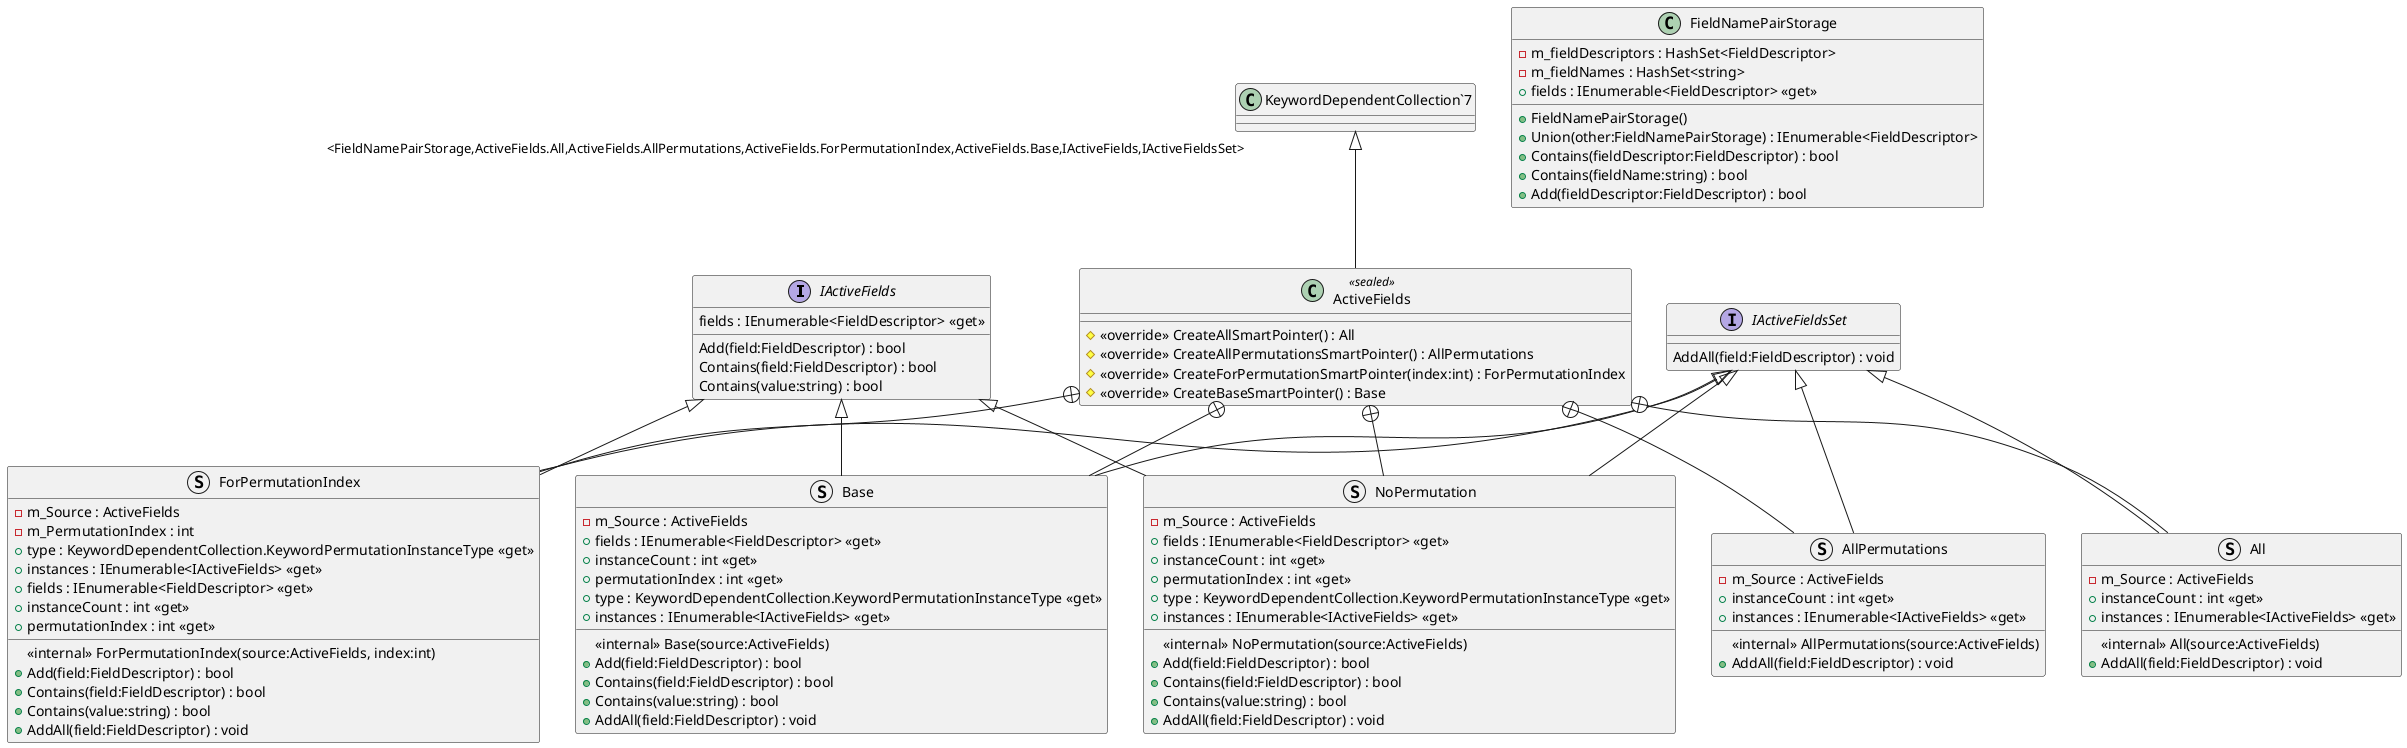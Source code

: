 @startuml
interface IActiveFields {
    fields : IEnumerable<FieldDescriptor> <<get>>
    Add(field:FieldDescriptor) : bool
    Contains(field:FieldDescriptor) : bool
    Contains(value:string) : bool
}
interface IActiveFieldsSet {
    AddAll(field:FieldDescriptor) : void
}
class FieldNamePairStorage {
    - m_fieldDescriptors : HashSet<FieldDescriptor>
    - m_fieldNames : HashSet<string>
    + fields : IEnumerable<FieldDescriptor> <<get>>
    + FieldNamePairStorage()
    + Union(other:FieldNamePairStorage) : IEnumerable<FieldDescriptor>
    + Contains(fieldDescriptor:FieldDescriptor) : bool
    + Contains(fieldName:string) : bool
    + Add(fieldDescriptor:FieldDescriptor) : bool
}
class ActiveFields <<sealed>> {
    # <<override>> CreateAllSmartPointer() : All
    # <<override>> CreateAllPermutationsSmartPointer() : AllPermutations
    # <<override>> CreateForPermutationSmartPointer(index:int) : ForPermutationIndex
    # <<override>> CreateBaseSmartPointer() : Base
}
struct ForPermutationIndex {
    - m_Source : ActiveFields
    - m_PermutationIndex : int
    + type : KeywordDependentCollection.KeywordPermutationInstanceType <<get>>
    + instances : IEnumerable<IActiveFields> <<get>>
    + fields : IEnumerable<FieldDescriptor> <<get>>
    + instanceCount : int <<get>>
    + permutationIndex : int <<get>>
    <<internal>> ForPermutationIndex(source:ActiveFields, index:int)
    + Add(field:FieldDescriptor) : bool
    + Contains(field:FieldDescriptor) : bool
    + Contains(value:string) : bool
    + AddAll(field:FieldDescriptor) : void
}
struct Base {
    - m_Source : ActiveFields
    + fields : IEnumerable<FieldDescriptor> <<get>>
    + instanceCount : int <<get>>
    + permutationIndex : int <<get>>
    + type : KeywordDependentCollection.KeywordPermutationInstanceType <<get>>
    + instances : IEnumerable<IActiveFields> <<get>>
    <<internal>> Base(source:ActiveFields)
    + Add(field:FieldDescriptor) : bool
    + Contains(field:FieldDescriptor) : bool
    + Contains(value:string) : bool
    + AddAll(field:FieldDescriptor) : void
}
struct All {
    - m_Source : ActiveFields
    + instanceCount : int <<get>>
    <<internal>> All(source:ActiveFields)
    + AddAll(field:FieldDescriptor) : void
    + instances : IEnumerable<IActiveFields> <<get>>
}
struct AllPermutations {
    - m_Source : ActiveFields
    + instanceCount : int <<get>>
    <<internal>> AllPermutations(source:ActiveFields)
    + AddAll(field:FieldDescriptor) : void
    + instances : IEnumerable<IActiveFields> <<get>>
}
struct NoPermutation {
    - m_Source : ActiveFields
    + fields : IEnumerable<FieldDescriptor> <<get>>
    + instanceCount : int <<get>>
    + permutationIndex : int <<get>>
    + type : KeywordDependentCollection.KeywordPermutationInstanceType <<get>>
    <<internal>> NoPermutation(source:ActiveFields)
    + Add(field:FieldDescriptor) : bool
    + Contains(field:FieldDescriptor) : bool
    + Contains(value:string) : bool
    + AddAll(field:FieldDescriptor) : void
    + instances : IEnumerable<IActiveFields> <<get>>
}
"KeywordDependentCollection`7" "<FieldNamePairStorage,ActiveFields.All,ActiveFields.AllPermutations,ActiveFields.ForPermutationIndex,ActiveFields.Base,IActiveFields,IActiveFieldsSet>" <|-- ActiveFields
ActiveFields +-- ForPermutationIndex
IActiveFields <|-- ForPermutationIndex
IActiveFieldsSet <|-- ForPermutationIndex
ActiveFields +-- Base
IActiveFields <|-- Base
IActiveFieldsSet <|-- Base
ActiveFields +-- All
IActiveFieldsSet <|-- All
ActiveFields +-- AllPermutations
IActiveFieldsSet <|-- AllPermutations
ActiveFields +-- NoPermutation
IActiveFields <|-- NoPermutation
IActiveFieldsSet <|-- NoPermutation
@enduml
